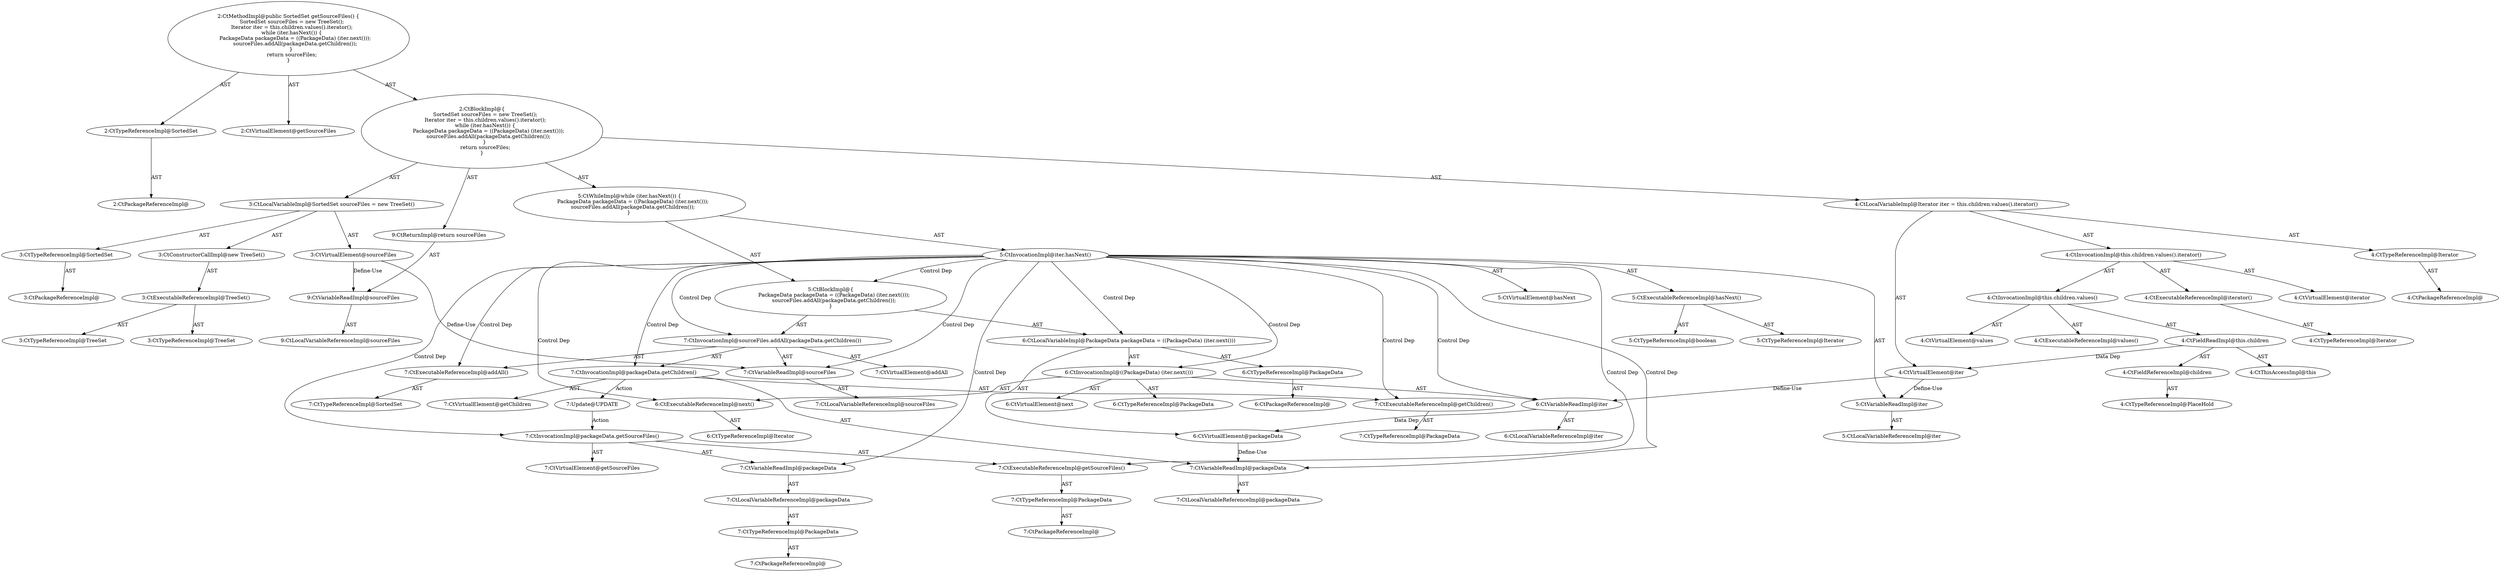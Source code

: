 digraph "getSourceFiles#?" {
0 [label="2:CtTypeReferenceImpl@SortedSet" shape=ellipse]
1 [label="2:CtPackageReferenceImpl@" shape=ellipse]
2 [label="2:CtVirtualElement@getSourceFiles" shape=ellipse]
3 [label="3:CtTypeReferenceImpl@SortedSet" shape=ellipse]
4 [label="3:CtPackageReferenceImpl@" shape=ellipse]
5 [label="3:CtExecutableReferenceImpl@TreeSet()" shape=ellipse]
6 [label="3:CtTypeReferenceImpl@TreeSet" shape=ellipse]
7 [label="3:CtTypeReferenceImpl@TreeSet" shape=ellipse]
8 [label="3:CtConstructorCallImpl@new TreeSet()" shape=ellipse]
9 [label="3:CtVirtualElement@sourceFiles" shape=ellipse]
10 [label="3:CtLocalVariableImpl@SortedSet sourceFiles = new TreeSet()" shape=ellipse]
11 [label="4:CtTypeReferenceImpl@Iterator" shape=ellipse]
12 [label="4:CtPackageReferenceImpl@" shape=ellipse]
13 [label="4:CtExecutableReferenceImpl@iterator()" shape=ellipse]
14 [label="4:CtTypeReferenceImpl@Iterator" shape=ellipse]
15 [label="4:CtVirtualElement@iterator" shape=ellipse]
16 [label="4:CtExecutableReferenceImpl@values()" shape=ellipse]
17 [label="4:CtVirtualElement@values" shape=ellipse]
18 [label="4:CtFieldReferenceImpl@children" shape=ellipse]
19 [label="4:CtTypeReferenceImpl@PlaceHold" shape=ellipse]
20 [label="4:CtFieldReadImpl@this.children" shape=ellipse]
21 [label="4:CtThisAccessImpl@this" shape=ellipse]
22 [label="4:CtInvocationImpl@this.children.values()" shape=ellipse]
23 [label="4:CtInvocationImpl@this.children.values().iterator()" shape=ellipse]
24 [label="4:CtVirtualElement@iter" shape=ellipse]
25 [label="4:CtLocalVariableImpl@Iterator iter = this.children.values().iterator()" shape=ellipse]
26 [label="5:CtExecutableReferenceImpl@hasNext()" shape=ellipse]
27 [label="5:CtTypeReferenceImpl@Iterator" shape=ellipse]
28 [label="5:CtTypeReferenceImpl@boolean" shape=ellipse]
29 [label="5:CtVirtualElement@hasNext" shape=ellipse]
30 [label="5:CtVariableReadImpl@iter" shape=ellipse]
31 [label="5:CtLocalVariableReferenceImpl@iter" shape=ellipse]
32 [label="5:CtInvocationImpl@iter.hasNext()" shape=ellipse]
33 [label="6:CtTypeReferenceImpl@PackageData" shape=ellipse]
34 [label="6:CtPackageReferenceImpl@" shape=ellipse]
35 [label="6:CtExecutableReferenceImpl@next()" shape=ellipse]
36 [label="6:CtTypeReferenceImpl@Iterator" shape=ellipse]
37 [label="6:CtVirtualElement@next" shape=ellipse]
38 [label="6:CtVariableReadImpl@iter" shape=ellipse]
39 [label="6:CtLocalVariableReferenceImpl@iter" shape=ellipse]
40 [label="6:CtInvocationImpl@((PackageData) (iter.next()))" shape=ellipse]
41 [label="6:CtTypeReferenceImpl@PackageData" shape=ellipse]
42 [label="6:CtVirtualElement@packageData" shape=ellipse]
43 [label="6:CtLocalVariableImpl@PackageData packageData = ((PackageData) (iter.next()))" shape=ellipse]
44 [label="7:CtExecutableReferenceImpl@addAll()" shape=ellipse]
45 [label="7:CtTypeReferenceImpl@SortedSet" shape=ellipse]
46 [label="7:CtVirtualElement@addAll" shape=ellipse]
47 [label="7:CtVariableReadImpl@sourceFiles" shape=ellipse]
48 [label="7:CtLocalVariableReferenceImpl@sourceFiles" shape=ellipse]
49 [label="7:CtExecutableReferenceImpl@getChildren()" shape=ellipse]
50 [label="7:CtTypeReferenceImpl@PackageData" shape=ellipse]
51 [label="7:CtVirtualElement@getChildren" shape=ellipse]
52 [label="7:CtVariableReadImpl@packageData" shape=ellipse]
53 [label="7:CtLocalVariableReferenceImpl@packageData" shape=ellipse]
54 [label="7:CtInvocationImpl@packageData.getChildren()" shape=ellipse]
55 [label="7:CtInvocationImpl@sourceFiles.addAll(packageData.getChildren())" shape=ellipse]
56 [label="5:CtBlockImpl@\{
    PackageData packageData = ((PackageData) (iter.next()));
    sourceFiles.addAll(packageData.getChildren());
\}" shape=ellipse]
57 [label="5:CtWhileImpl@while (iter.hasNext()) \{
    PackageData packageData = ((PackageData) (iter.next()));
    sourceFiles.addAll(packageData.getChildren());
\} " shape=ellipse]
58 [label="9:CtVariableReadImpl@sourceFiles" shape=ellipse]
59 [label="9:CtLocalVariableReferenceImpl@sourceFiles" shape=ellipse]
60 [label="9:CtReturnImpl@return sourceFiles" shape=ellipse]
61 [label="2:CtBlockImpl@\{
    SortedSet sourceFiles = new TreeSet();
    Iterator iter = this.children.values().iterator();
    while (iter.hasNext()) \{
        PackageData packageData = ((PackageData) (iter.next()));
        sourceFiles.addAll(packageData.getChildren());
    \} 
    return sourceFiles;
\}" shape=ellipse]
62 [label="2:CtMethodImpl@public SortedSet getSourceFiles() \{
    SortedSet sourceFiles = new TreeSet();
    Iterator iter = this.children.values().iterator();
    while (iter.hasNext()) \{
        PackageData packageData = ((PackageData) (iter.next()));
        sourceFiles.addAll(packageData.getChildren());
    \} 
    return sourceFiles;
\}" shape=ellipse]
63 [label="7:Update@UPDATE" shape=ellipse]
64 [label="7:CtPackageReferenceImpl@" shape=ellipse]
65 [label="7:CtTypeReferenceImpl@PackageData" shape=ellipse]
66 [label="7:CtLocalVariableReferenceImpl@packageData" shape=ellipse]
67 [label="7:CtVariableReadImpl@packageData" shape=ellipse]
68 [label="7:CtPackageReferenceImpl@" shape=ellipse]
69 [label="7:CtTypeReferenceImpl@PackageData" shape=ellipse]
70 [label="7:CtExecutableReferenceImpl@getSourceFiles()" shape=ellipse]
71 [label="7:CtInvocationImpl@packageData.getSourceFiles()" shape=ellipse]
72 [label="7:CtVirtualElement@getSourceFiles" shape=ellipse]
0 -> 1 [label="AST"];
3 -> 4 [label="AST"];
5 -> 6 [label="AST"];
5 -> 7 [label="AST"];
8 -> 5 [label="AST"];
9 -> 47 [label="Define-Use"];
9 -> 58 [label="Define-Use"];
10 -> 9 [label="AST"];
10 -> 3 [label="AST"];
10 -> 8 [label="AST"];
11 -> 12 [label="AST"];
13 -> 14 [label="AST"];
18 -> 19 [label="AST"];
20 -> 21 [label="AST"];
20 -> 18 [label="AST"];
20 -> 24 [label="Data Dep"];
22 -> 17 [label="AST"];
22 -> 20 [label="AST"];
22 -> 16 [label="AST"];
23 -> 15 [label="AST"];
23 -> 22 [label="AST"];
23 -> 13 [label="AST"];
24 -> 30 [label="Define-Use"];
24 -> 38 [label="Define-Use"];
25 -> 24 [label="AST"];
25 -> 11 [label="AST"];
25 -> 23 [label="AST"];
26 -> 27 [label="AST"];
26 -> 28 [label="AST"];
30 -> 31 [label="AST"];
32 -> 29 [label="AST"];
32 -> 30 [label="AST"];
32 -> 26 [label="AST"];
32 -> 56 [label="Control Dep"];
32 -> 43 [label="Control Dep"];
32 -> 40 [label="Control Dep"];
32 -> 35 [label="Control Dep"];
32 -> 38 [label="Control Dep"];
32 -> 55 [label="Control Dep"];
32 -> 44 [label="Control Dep"];
32 -> 47 [label="Control Dep"];
32 -> 54 [label="Control Dep"];
32 -> 49 [label="Control Dep"];
32 -> 52 [label="Control Dep"];
32 -> 67 [label="Control Dep"];
32 -> 70 [label="Control Dep"];
32 -> 71 [label="Control Dep"];
33 -> 34 [label="AST"];
35 -> 36 [label="AST"];
38 -> 39 [label="AST"];
38 -> 42 [label="Data Dep"];
40 -> 37 [label="AST"];
40 -> 41 [label="AST"];
40 -> 38 [label="AST"];
40 -> 35 [label="AST"];
42 -> 52 [label="Define-Use"];
43 -> 42 [label="AST"];
43 -> 33 [label="AST"];
43 -> 40 [label="AST"];
44 -> 45 [label="AST"];
47 -> 48 [label="AST"];
49 -> 50 [label="AST"];
52 -> 53 [label="AST"];
54 -> 51 [label="AST"];
54 -> 52 [label="AST"];
54 -> 49 [label="AST"];
54 -> 63 [label="Action"];
55 -> 46 [label="AST"];
55 -> 47 [label="AST"];
55 -> 44 [label="AST"];
55 -> 54 [label="AST"];
56 -> 43 [label="AST"];
56 -> 55 [label="AST"];
57 -> 32 [label="AST"];
57 -> 56 [label="AST"];
58 -> 59 [label="AST"];
60 -> 58 [label="AST"];
61 -> 10 [label="AST"];
61 -> 25 [label="AST"];
61 -> 57 [label="AST"];
61 -> 60 [label="AST"];
62 -> 2 [label="AST"];
62 -> 0 [label="AST"];
62 -> 61 [label="AST"];
63 -> 71 [label="Action"];
65 -> 64 [label="AST"];
66 -> 65 [label="AST"];
67 -> 66 [label="AST"];
69 -> 68 [label="AST"];
70 -> 69 [label="AST"];
71 -> 72 [label="AST"];
71 -> 67 [label="AST"];
71 -> 70 [label="AST"];
}